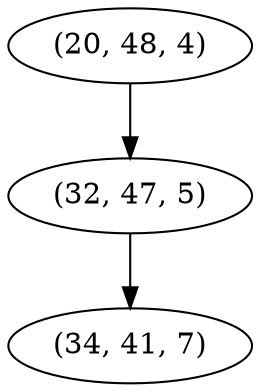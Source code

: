 digraph tree {
    "(20, 48, 4)";
    "(32, 47, 5)";
    "(34, 41, 7)";
    "(20, 48, 4)" -> "(32, 47, 5)";
    "(32, 47, 5)" -> "(34, 41, 7)";
}
